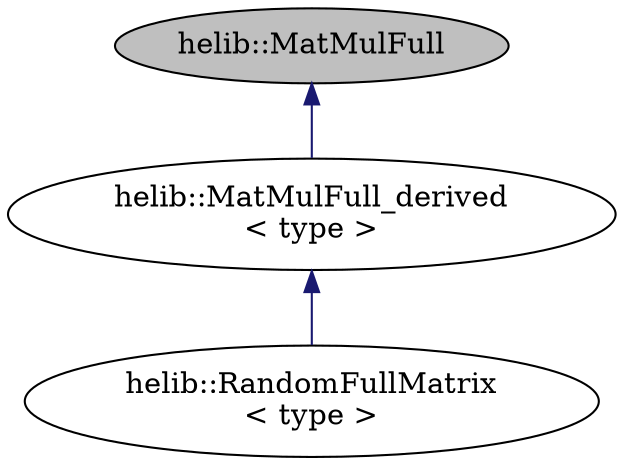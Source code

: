 digraph "helib::MatMulFull"
{
  N0 [label="helib::MatMulFull",color="black", fillcolor="grey75", style="filled", fontcolor="black"];
  N0 -> N1 [dir="back",color="midnightblue",style="solid"];
  N1 [label="helib::MatMulFull_derived\l\< type \>",color="black", fillcolor="white", style="filled"];
  N1 -> N2 [dir="back",color="midnightblue",style="solid"];
  N2 [label="helib::RandomFullMatrix\l\< type \>",color="black", fillcolor="white", style="filled"];
}
